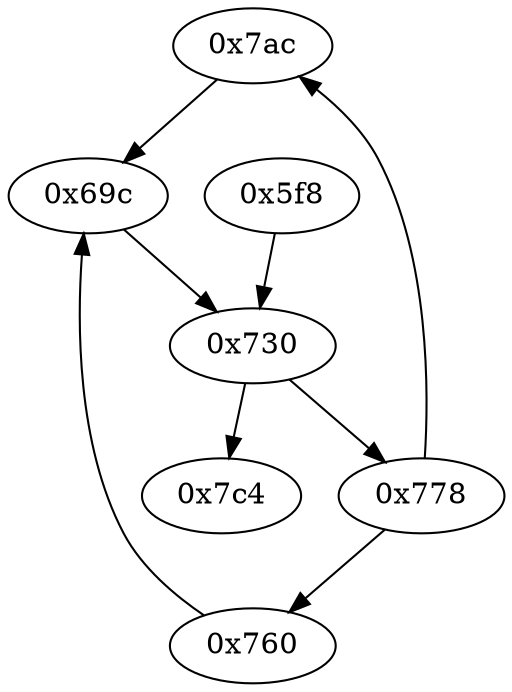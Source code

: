 strict digraph "" {
	graph ["edge"="{}",
		file="/Users/mark/Documents//论文//第二篇论文//2018-08-24交论文后的备份/2019/CFG/small-programs/1b-1-2-1-1-eq127-1-0-1/1528_\
recovered.dot",
		"graph"="{u'file': u'/Users/mark/Documents//\u8bba\u6587//\u7b2c\u4e8c\u7bc7\u8bba\u6587//2018-08-24\u4ea4\u8bba\u6587\u540e\u7684\u5907\u4efd/\
2019/CFG/small-programs/1b-1-2-1-1-eq127-1-0-1/1528_recovered.dot'}",
		"node"="{u'opcode': u''}"
	];
	"0x7ac"	 [opcode="[u'ldr', u'ldr', u'mul', u'str', u'ldr', u'b']"];
	"0x69c"	 [opcode="[u'ldr', u'mov', u'add', u'mov', u'b']"];
	"0x7ac" -> "0x69c";
	"0x760"	 [opcode="[u'ldr', u'ldr', u'add', u'str', u'ldr', u'b']"];
	"0x760" -> "0x69c";
	"0x730"	 [opcode="[u'str', u'str', u'ldr', u'ldrb', u'str', u'ldr', u'ldr', u'ldr', u'ldr', u'cmp', u'mov', u'b']"];
	"0x778"	 [opcode="[u'ldr', u'cmp', u'mov', u'mov', u'strb', u'ldr', u'b']"];
	"0x730" -> "0x778";
	"0x7c4"	 [opcode="[u'ldr', u'mov', u'bl', u'ldr', u'b']"];
	"0x730" -> "0x7c4";
	"0x778" -> "0x7ac";
	"0x778" -> "0x760";
	"0x5f8"	 [opcode="[u'push', u'add', u'sub', u'mov', u'ldr', u'ldr', u'ldr', u'ldr', u'add', u'b']"];
	"0x5f8" -> "0x730";
	"0x69c" -> "0x730";
}
